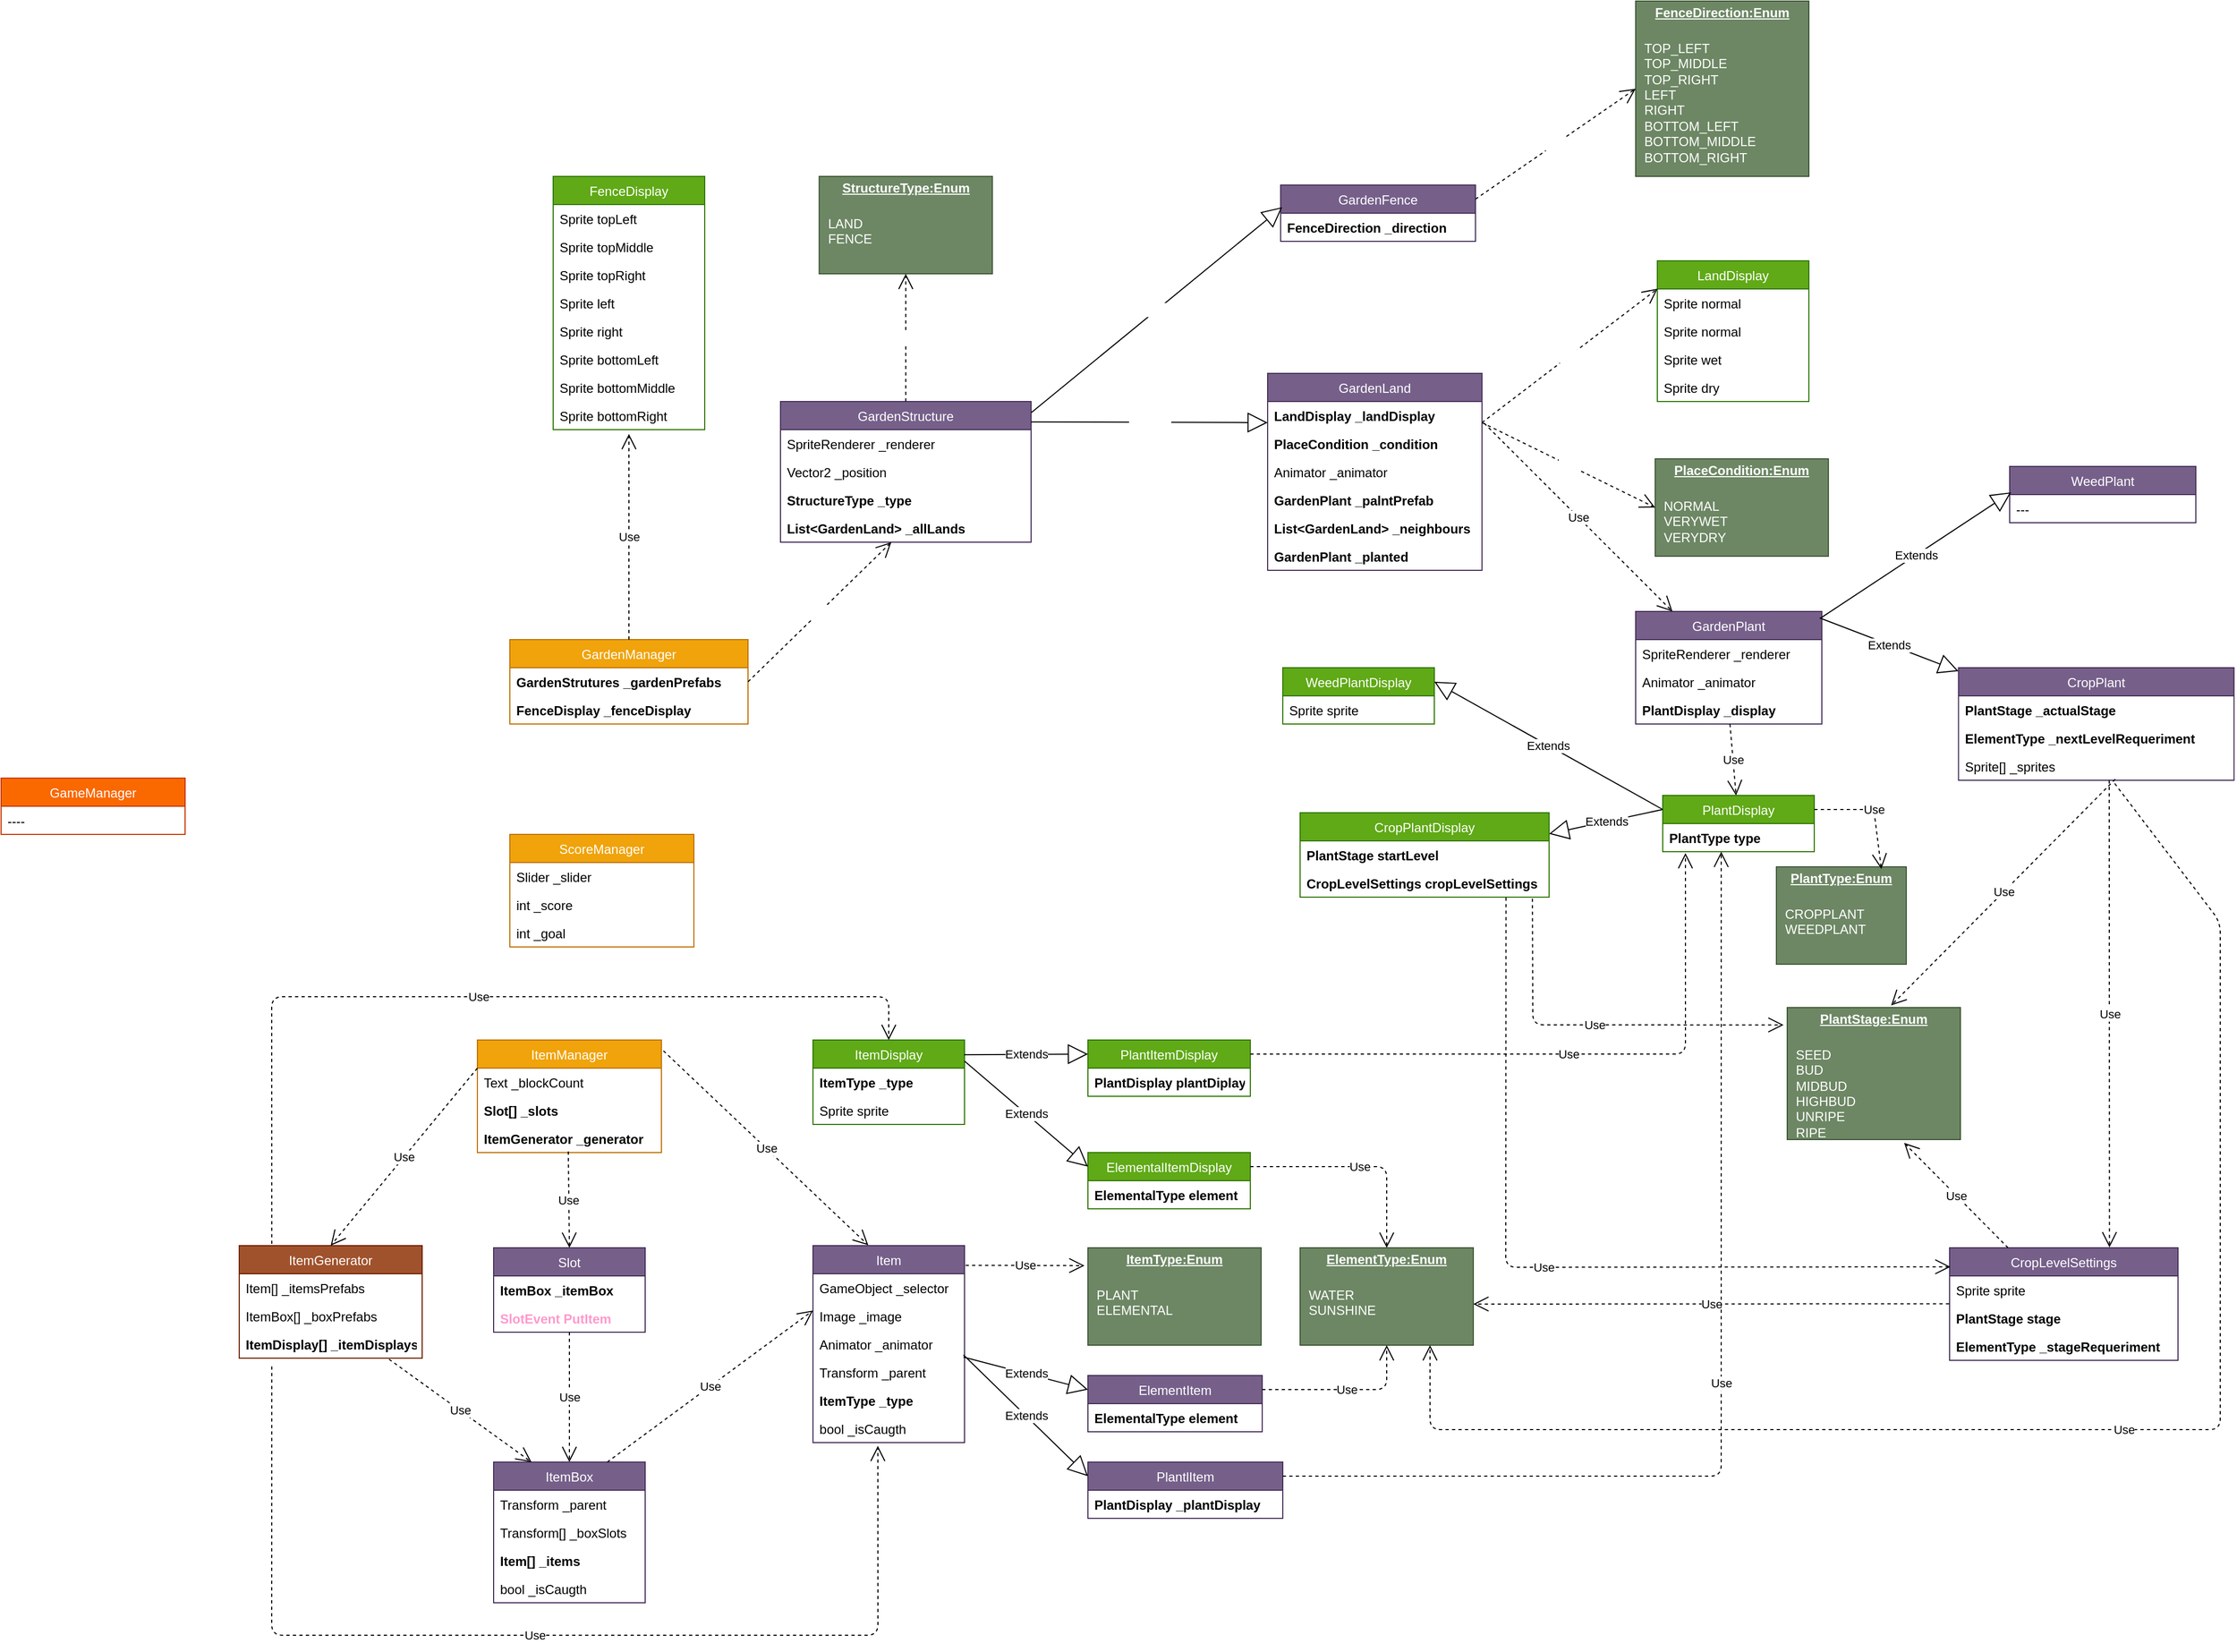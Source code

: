 <mxfile version="14.4.3" type="device"><diagram id="JKs-cWt71KPlQosyYSa3" name="Page-1"><mxGraphModel dx="1802" dy="993" grid="1" gridSize="10" guides="1" tooltips="1" connect="1" arrows="1" fold="1" page="0" pageScale="1" pageWidth="827" pageHeight="1169" background="none" math="0" shadow="0"><root><mxCell id="0"/><mxCell id="1" parent="0"/><mxCell id="4feFPT-ttPkIAxDR1bvt-1" value="ItemDisplay" style="swimlane;fontStyle=0;childLayout=stackLayout;horizontal=1;startSize=26;fillColor=#60a917;horizontalStack=0;resizeParent=1;resizeParentMax=0;resizeLast=0;collapsible=1;marginBottom=0;strokeColor=#2D7600;fontColor=#ffffff;" parent="1" vertex="1"><mxGeometry x="300.02" y="680" width="140" height="78" as="geometry"><mxRectangle x="90" y="50" width="100" height="26" as="alternateBounds"/></mxGeometry></mxCell><mxCell id="4feFPT-ttPkIAxDR1bvt-3" value="ItemType _type" style="text;strokeColor=none;fillColor=none;align=left;verticalAlign=top;spacingLeft=4;spacingRight=4;overflow=hidden;rotatable=0;points=[[0,0.5],[1,0.5]];portConstraint=eastwest;fontStyle=1" parent="4feFPT-ttPkIAxDR1bvt-1" vertex="1"><mxGeometry y="26" width="140" height="26" as="geometry"/></mxCell><mxCell id="4feFPT-ttPkIAxDR1bvt-2" value="Sprite sprite&#10;&#10;" style="text;strokeColor=none;fillColor=none;align=left;verticalAlign=top;spacingLeft=4;spacingRight=4;overflow=hidden;rotatable=0;points=[[0,0.5],[1,0.5]];portConstraint=eastwest;" parent="4feFPT-ttPkIAxDR1bvt-1" vertex="1"><mxGeometry y="52" width="140" height="26" as="geometry"/></mxCell><mxCell id="4feFPT-ttPkIAxDR1bvt-5" value="PlantItemDisplay" style="swimlane;fontStyle=0;childLayout=stackLayout;horizontal=1;startSize=26;fillColor=#60a917;horizontalStack=0;resizeParent=1;resizeParentMax=0;resizeLast=0;collapsible=1;marginBottom=0;strokeColor=#2D7600;fontColor=#ffffff;" parent="1" vertex="1"><mxGeometry x="554.02" y="680" width="150" height="52" as="geometry"/></mxCell><mxCell id="4feFPT-ttPkIAxDR1bvt-6" value="PlantDisplay plantDiplay" style="text;align=left;verticalAlign=top;spacingLeft=4;spacingRight=4;overflow=hidden;rotatable=0;points=[[0,0.5],[1,0.5]];portConstraint=eastwest;fontStyle=1" parent="4feFPT-ttPkIAxDR1bvt-5" vertex="1"><mxGeometry y="26" width="150" height="26" as="geometry"/></mxCell><mxCell id="4feFPT-ttPkIAxDR1bvt-13" value="Extends" style="endArrow=block;endSize=16;endFill=0;html=1;entryX=0;entryY=0.25;entryDx=0;entryDy=0;exitX=0.997;exitY=0.174;exitDx=0;exitDy=0;exitPerimeter=0;" parent="1" source="4feFPT-ttPkIAxDR1bvt-1" target="4feFPT-ttPkIAxDR1bvt-5" edge="1"><mxGeometry width="160" relative="1" as="geometry"><mxPoint x="480.02" y="790" as="sourcePoint"/><mxPoint x="640.02" y="790" as="targetPoint"/></mxGeometry></mxCell><mxCell id="4feFPT-ttPkIAxDR1bvt-14" value="PlantDisplay" style="swimlane;fontStyle=0;childLayout=stackLayout;horizontal=1;startSize=26;fillColor=#60a917;horizontalStack=0;resizeParent=1;resizeParentMax=0;resizeLast=0;collapsible=1;marginBottom=0;strokeColor=#2D7600;fontColor=#ffffff;" parent="1" vertex="1"><mxGeometry x="1084.99" y="454" width="140" height="52" as="geometry"/></mxCell><mxCell id="4feFPT-ttPkIAxDR1bvt-15" value="PlantType type" style="text;strokeColor=none;fillColor=none;align=left;verticalAlign=top;spacingLeft=4;spacingRight=4;overflow=hidden;rotatable=0;points=[[0,0.5],[1,0.5]];portConstraint=eastwest;fontStyle=1" parent="4feFPT-ttPkIAxDR1bvt-14" vertex="1"><mxGeometry y="26" width="140" height="26" as="geometry"/></mxCell><mxCell id="4feFPT-ttPkIAxDR1bvt-25" value="&lt;p style=&quot;margin: 0px ; margin-top: 4px ; text-align: center ; text-decoration: underline&quot;&gt;&lt;b&gt;PlantType:Enum&lt;/b&gt;&lt;/p&gt;&lt;p style=&quot;margin: 0px ; margin-top: 4px ; text-align: center ; text-decoration: underline&quot;&gt;&lt;b&gt;&lt;br&gt;&lt;/b&gt;&lt;/p&gt;&lt;p style=&quot;margin: 0px ; margin-left: 8px&quot;&gt;CROPPLANT&lt;/p&gt;&lt;p style=&quot;margin: 0px ; margin-left: 8px&quot;&gt;WEEDPLANT&lt;/p&gt;" style="verticalAlign=top;align=left;overflow=fill;fontSize=12;fontFamily=Helvetica;html=1;fillColor=#6d8764;strokeColor=#3A5431;fontColor=#ffffff;" parent="1" vertex="1"><mxGeometry x="1190" y="520" width="120" height="90" as="geometry"/></mxCell><mxCell id="4feFPT-ttPkIAxDR1bvt-26" value="&lt;p style=&quot;margin: 0px ; margin-top: 4px ; text-align: center ; text-decoration: underline&quot;&gt;&lt;b&gt;PlantStage:Enum&lt;/b&gt;&lt;/p&gt;&lt;p style=&quot;margin: 0px ; margin-top: 4px ; text-align: center ; text-decoration: underline&quot;&gt;&lt;b&gt;&lt;br&gt;&lt;/b&gt;&lt;/p&gt;&lt;p style=&quot;margin: 0px ; margin-left: 8px&quot;&gt;SEED&lt;/p&gt;&lt;p style=&quot;margin: 0px ; margin-left: 8px&quot;&gt;BUD&lt;br&gt;MIDBUD&lt;br&gt;HIGHBUD&lt;/p&gt;&lt;p style=&quot;margin: 0px ; margin-left: 8px&quot;&gt;UNRIPE&lt;br&gt;RIPE&lt;/p&gt;" style="verticalAlign=top;align=left;overflow=fill;fontSize=12;fontFamily=Helvetica;html=1;fillColor=#6d8764;strokeColor=#3A5431;fontColor=#ffffff;" parent="1" vertex="1"><mxGeometry x="1200" y="650" width="160" height="122" as="geometry"/></mxCell><mxCell id="4feFPT-ttPkIAxDR1bvt-29" value="ElementalItemDisplay" style="swimlane;fontStyle=0;childLayout=stackLayout;horizontal=1;startSize=26;fillColor=#60a917;horizontalStack=0;resizeParent=1;resizeParentMax=0;resizeLast=0;collapsible=1;marginBottom=0;strokeColor=#2D7600;fontColor=#ffffff;" parent="1" vertex="1"><mxGeometry x="554.02" y="784" width="150" height="52" as="geometry"/></mxCell><mxCell id="4feFPT-ttPkIAxDR1bvt-30" value="ElementalType element" style="text;align=left;verticalAlign=top;spacingLeft=4;spacingRight=4;overflow=hidden;rotatable=0;points=[[0,0.5],[1,0.5]];portConstraint=eastwest;fontStyle=1" parent="4feFPT-ttPkIAxDR1bvt-29" vertex="1"><mxGeometry y="26" width="150" height="26" as="geometry"/></mxCell><mxCell id="4feFPT-ttPkIAxDR1bvt-31" value="Extends" style="endArrow=block;endSize=16;endFill=0;html=1;entryX=0;entryY=0.25;entryDx=0;entryDy=0;exitX=1;exitY=0.25;exitDx=0;exitDy=0;" parent="1" source="4feFPT-ttPkIAxDR1bvt-1" target="4feFPT-ttPkIAxDR1bvt-29" edge="1"><mxGeometry width="160" relative="1" as="geometry"><mxPoint x="451.02" y="700" as="sourcePoint"/><mxPoint x="564.02" y="703" as="targetPoint"/></mxGeometry></mxCell><mxCell id="4feFPT-ttPkIAxDR1bvt-32" value="Item" style="swimlane;fontStyle=0;childLayout=stackLayout;horizontal=1;startSize=26;horizontalStack=0;resizeParent=1;resizeParentMax=0;resizeLast=0;collapsible=1;marginBottom=0;fontColor=#ffffff;fillColor=#76608a;strokeColor=#432D57;" parent="1" vertex="1"><mxGeometry x="300.02" y="870" width="140" height="182" as="geometry"><mxRectangle x="90" y="50" width="100" height="26" as="alternateBounds"/></mxGeometry></mxCell><mxCell id="4feFPT-ttPkIAxDR1bvt-33" value="GameObject _selector" style="text;strokeColor=none;fillColor=none;align=left;verticalAlign=top;spacingLeft=4;spacingRight=4;overflow=hidden;rotatable=0;points=[[0,0.5],[1,0.5]];portConstraint=eastwest;fontStyle=0" parent="4feFPT-ttPkIAxDR1bvt-32" vertex="1"><mxGeometry y="26" width="140" height="26" as="geometry"/></mxCell><mxCell id="4feFPT-ttPkIAxDR1bvt-34" value="Image _image" style="text;strokeColor=none;fillColor=none;align=left;verticalAlign=top;spacingLeft=4;spacingRight=4;overflow=hidden;rotatable=0;points=[[0,0.5],[1,0.5]];portConstraint=eastwest;" parent="4feFPT-ttPkIAxDR1bvt-32" vertex="1"><mxGeometry y="52" width="140" height="26" as="geometry"/></mxCell><mxCell id="KuRWuZGxSS6LCIniifeY-1" value="Animator _animator" style="text;strokeColor=none;fillColor=none;align=left;verticalAlign=top;spacingLeft=4;spacingRight=4;overflow=hidden;rotatable=0;points=[[0,0.5],[1,0.5]];portConstraint=eastwest;" parent="4feFPT-ttPkIAxDR1bvt-32" vertex="1"><mxGeometry y="78" width="140" height="26" as="geometry"/></mxCell><mxCell id="4feFPT-ttPkIAxDR1bvt-40" value="Transform _parent" style="text;strokeColor=none;fillColor=none;align=left;verticalAlign=top;spacingLeft=4;spacingRight=4;overflow=hidden;rotatable=0;points=[[0,0.5],[1,0.5]];portConstraint=eastwest;" parent="4feFPT-ttPkIAxDR1bvt-32" vertex="1"><mxGeometry y="104" width="140" height="26" as="geometry"/></mxCell><mxCell id="4feFPT-ttPkIAxDR1bvt-41" value="ItemType _type" style="text;strokeColor=none;fillColor=none;align=left;verticalAlign=top;spacingLeft=4;spacingRight=4;overflow=hidden;rotatable=0;points=[[0,0.5],[1,0.5]];portConstraint=eastwest;fontStyle=1" parent="4feFPT-ttPkIAxDR1bvt-32" vertex="1"><mxGeometry y="130" width="140" height="26" as="geometry"/></mxCell><mxCell id="4feFPT-ttPkIAxDR1bvt-42" value="bool _isCaugth" style="text;strokeColor=none;fillColor=none;align=left;verticalAlign=top;spacingLeft=4;spacingRight=4;overflow=hidden;rotatable=0;points=[[0,0.5],[1,0.5]];portConstraint=eastwest;" parent="4feFPT-ttPkIAxDR1bvt-32" vertex="1"><mxGeometry y="156" width="140" height="26" as="geometry"/></mxCell><mxCell id="4feFPT-ttPkIAxDR1bvt-45" value="&lt;p style=&quot;margin: 0px ; margin-top: 4px ; text-align: center ; text-decoration: underline&quot;&gt;&lt;b&gt;ItemType:Enum&lt;/b&gt;&lt;/p&gt;&lt;p style=&quot;margin: 0px ; margin-top: 4px ; text-align: center ; text-decoration: underline&quot;&gt;&lt;b&gt;&lt;br&gt;&lt;/b&gt;&lt;/p&gt;&lt;p style=&quot;margin: 0px ; margin-left: 8px&quot;&gt;PLANT&lt;br&gt;ELEMENTAL&lt;/p&gt;" style="verticalAlign=top;align=left;overflow=fill;fontSize=12;fontFamily=Helvetica;html=1;fillColor=#6d8764;strokeColor=#3A5431;fontColor=#ffffff;" parent="1" vertex="1"><mxGeometry x="554.02" y="872" width="160" height="90" as="geometry"/></mxCell><mxCell id="4feFPT-ttPkIAxDR1bvt-46" value="Use" style="endArrow=open;endSize=12;dashed=1;html=1;exitX=1.007;exitY=0.1;exitDx=0;exitDy=0;exitPerimeter=0;entryX=-0.02;entryY=0.183;entryDx=0;entryDy=0;entryPerimeter=0;" parent="1" source="4feFPT-ttPkIAxDR1bvt-32" target="4feFPT-ttPkIAxDR1bvt-45" edge="1"><mxGeometry width="160" relative="1" as="geometry"><mxPoint x="470.02" y="870" as="sourcePoint"/><mxPoint x="560.02" y="860" as="targetPoint"/></mxGeometry></mxCell><mxCell id="4feFPT-ttPkIAxDR1bvt-48" value="ItemManager" style="swimlane;fontStyle=0;childLayout=stackLayout;horizontal=1;startSize=26;fillColor=#f0a30a;horizontalStack=0;resizeParent=1;resizeParentMax=0;resizeLast=0;collapsible=1;marginBottom=0;strokeColor=#BD7000;fontColor=#ffffff;" parent="1" vertex="1"><mxGeometry x="-10" y="680" width="170" height="104" as="geometry"><mxRectangle x="90" y="50" width="100" height="26" as="alternateBounds"/></mxGeometry></mxCell><mxCell id="4feFPT-ttPkIAxDR1bvt-49" value="Text _blockCount" style="text;strokeColor=none;fillColor=none;align=left;verticalAlign=top;spacingLeft=4;spacingRight=4;overflow=hidden;rotatable=0;points=[[0,0.5],[1,0.5]];portConstraint=eastwest;fontStyle=0" parent="4feFPT-ttPkIAxDR1bvt-48" vertex="1"><mxGeometry y="26" width="170" height="26" as="geometry"/></mxCell><mxCell id="4feFPT-ttPkIAxDR1bvt-50" value="Slot[] _slots&#10;" style="text;strokeColor=none;fillColor=none;align=left;verticalAlign=top;spacingLeft=4;spacingRight=4;overflow=hidden;rotatable=0;points=[[0,0.5],[1,0.5]];portConstraint=eastwest;fontStyle=1" parent="4feFPT-ttPkIAxDR1bvt-48" vertex="1"><mxGeometry y="52" width="170" height="26" as="geometry"/></mxCell><mxCell id="4feFPT-ttPkIAxDR1bvt-51" value="ItemGenerator _generator&#10;" style="text;strokeColor=none;fillColor=none;align=left;verticalAlign=top;spacingLeft=4;spacingRight=4;overflow=hidden;rotatable=0;points=[[0,0.5],[1,0.5]];portConstraint=eastwest;fontStyle=1" parent="4feFPT-ttPkIAxDR1bvt-48" vertex="1"><mxGeometry y="78" width="170" height="26" as="geometry"/></mxCell><mxCell id="4feFPT-ttPkIAxDR1bvt-55" value="Slot" style="swimlane;fontStyle=0;childLayout=stackLayout;horizontal=1;startSize=26;fillColor=#76608a;horizontalStack=0;resizeParent=1;resizeParentMax=0;resizeLast=0;collapsible=1;marginBottom=0;strokeColor=#432D57;fontColor=#ffffff;" parent="1" vertex="1"><mxGeometry x="5.0" y="872" width="140" height="78" as="geometry"><mxRectangle x="90" y="50" width="100" height="26" as="alternateBounds"/></mxGeometry></mxCell><mxCell id="4feFPT-ttPkIAxDR1bvt-60" value="ItemBox _itemBox&#10;" style="text;strokeColor=none;fillColor=none;align=left;verticalAlign=top;spacingLeft=4;spacingRight=4;overflow=hidden;rotatable=0;points=[[0,0.5],[1,0.5]];portConstraint=eastwest;fontStyle=1" parent="4feFPT-ttPkIAxDR1bvt-55" vertex="1"><mxGeometry y="26" width="140" height="26" as="geometry"/></mxCell><mxCell id="G9xihk4zA4Yn1FtPLsg3-1" value="SlotEvent PutItem&#10;" style="text;strokeColor=none;fillColor=none;align=left;verticalAlign=top;spacingLeft=4;spacingRight=4;overflow=hidden;rotatable=0;points=[[0,0.5],[1,0.5]];portConstraint=eastwest;fontStyle=1;fontColor=#FF99CC;" parent="4feFPT-ttPkIAxDR1bvt-55" vertex="1"><mxGeometry y="52" width="140" height="26" as="geometry"/></mxCell><mxCell id="4feFPT-ttPkIAxDR1bvt-63" value="Use" style="endArrow=open;endSize=12;dashed=1;html=1;exitX=1.011;exitY=0.096;exitDx=0;exitDy=0;exitPerimeter=0;entryX=0.365;entryY=-0.002;entryDx=0;entryDy=0;entryPerimeter=0;" parent="1" source="4feFPT-ttPkIAxDR1bvt-48" target="4feFPT-ttPkIAxDR1bvt-32" edge="1"><mxGeometry width="160" relative="1" as="geometry"><mxPoint x="210.02" y="1081.73" as="sourcePoint"/><mxPoint x="325.84" y="1080" as="targetPoint"/></mxGeometry></mxCell><mxCell id="4feFPT-ttPkIAxDR1bvt-65" value="Use" style="endArrow=open;endSize=12;dashed=1;html=1;entryX=0.5;entryY=0;entryDx=0;entryDy=0;exitX=0.494;exitY=0.962;exitDx=0;exitDy=0;exitPerimeter=0;" parent="1" target="4feFPT-ttPkIAxDR1bvt-55" edge="1" source="4feFPT-ttPkIAxDR1bvt-51"><mxGeometry width="160" relative="1" as="geometry"><mxPoint x="75.0" y="813" as="sourcePoint"/><mxPoint x="264.02" y="869.464" as="targetPoint"/></mxGeometry></mxCell><mxCell id="4feFPT-ttPkIAxDR1bvt-66" value="Use" style="endArrow=open;endSize=12;dashed=1;html=1;entryX=0.5;entryY=0;entryDx=0;entryDy=0;exitX=0.5;exitY=1;exitDx=0;exitDy=0;exitPerimeter=0;" parent="1" source="G9xihk4zA4Yn1FtPLsg3-1" target="rXwPp_cQmLz2-8bbTJ_l-1" edge="1"><mxGeometry width="160" relative="1" as="geometry"><mxPoint x="144.98" y="951" as="sourcePoint"/><mxPoint x="85.0" y="910" as="targetPoint"/></mxGeometry></mxCell><mxCell id="4feFPT-ttPkIAxDR1bvt-67" value="&lt;p style=&quot;margin: 0px ; margin-top: 4px ; text-align: center ; text-decoration: underline&quot;&gt;&lt;b&gt;ElementType:Enum&lt;/b&gt;&lt;/p&gt;&lt;p style=&quot;margin: 0px ; margin-top: 4px ; text-align: center ; text-decoration: underline&quot;&gt;&lt;b&gt;&lt;br&gt;&lt;/b&gt;&lt;/p&gt;&lt;p style=&quot;margin: 0px ; margin-left: 8px&quot;&gt;WATER&lt;/p&gt;&lt;p style=&quot;margin: 0px ; margin-left: 8px&quot;&gt;SUNSHINE&lt;/p&gt;" style="verticalAlign=top;align=left;overflow=fill;fontSize=12;fontFamily=Helvetica;html=1;fillColor=#6d8764;strokeColor=#3A5431;fontColor=#ffffff;" parent="1" vertex="1"><mxGeometry x="750.02" y="872" width="160" height="90" as="geometry"/></mxCell><mxCell id="4feFPT-ttPkIAxDR1bvt-68" value="Use" style="endArrow=open;endSize=12;dashed=1;html=1;exitX=1;exitY=0.25;exitDx=0;exitDy=0;entryX=0.5;entryY=0;entryDx=0;entryDy=0;" parent="1" source="4feFPT-ttPkIAxDR1bvt-29" target="4feFPT-ttPkIAxDR1bvt-67" edge="1"><mxGeometry width="160" relative="1" as="geometry"><mxPoint x="730.02" y="880" as="sourcePoint"/><mxPoint x="834.84" y="948.27" as="targetPoint"/><Array as="points"><mxPoint x="830.02" y="797"/></Array></mxGeometry></mxCell><mxCell id="4feFPT-ttPkIAxDR1bvt-69" value="ElementItem" style="swimlane;fontStyle=0;childLayout=stackLayout;horizontal=1;startSize=26;fillColor=#76608a;horizontalStack=0;resizeParent=1;resizeParentMax=0;resizeLast=0;collapsible=1;marginBottom=0;strokeColor=#432D57;fontColor=#ffffff;" parent="1" vertex="1"><mxGeometry x="554.02" y="990" width="161" height="52" as="geometry"><mxRectangle x="90" y="50" width="100" height="26" as="alternateBounds"/></mxGeometry></mxCell><mxCell id="4feFPT-ttPkIAxDR1bvt-75" value="ElementalType element" style="text;strokeColor=none;fillColor=none;align=left;verticalAlign=top;spacingLeft=4;spacingRight=4;overflow=hidden;rotatable=0;points=[[0,0.5],[1,0.5]];portConstraint=eastwest;fontStyle=1" parent="4feFPT-ttPkIAxDR1bvt-69" vertex="1"><mxGeometry y="26" width="161" height="26" as="geometry"/></mxCell><mxCell id="4feFPT-ttPkIAxDR1bvt-76" value="PlantlItem" style="swimlane;fontStyle=0;childLayout=stackLayout;horizontal=1;startSize=26;fillColor=#76608a;horizontalStack=0;resizeParent=1;resizeParentMax=0;resizeLast=0;collapsible=1;marginBottom=0;strokeColor=#432D57;fontColor=#ffffff;" parent="1" vertex="1"><mxGeometry x="554.02" y="1070" width="180" height="52" as="geometry"><mxRectangle x="90" y="50" width="100" height="26" as="alternateBounds"/></mxGeometry></mxCell><mxCell id="4feFPT-ttPkIAxDR1bvt-77" value="PlantDisplay _plantDisplay" style="text;strokeColor=none;fillColor=none;align=left;verticalAlign=top;spacingLeft=4;spacingRight=4;overflow=hidden;rotatable=0;points=[[0,0.5],[1,0.5]];portConstraint=eastwest;fontStyle=1" parent="4feFPT-ttPkIAxDR1bvt-76" vertex="1"><mxGeometry y="26" width="180" height="26" as="geometry"/></mxCell><mxCell id="cBtSxGdfUPKgotZqRLFl-1" value="Extends" style="endArrow=block;endSize=16;endFill=0;html=1;entryX=0;entryY=0.25;entryDx=0;entryDy=0;exitX=0.993;exitY=0.962;exitDx=0;exitDy=0;exitPerimeter=0;" parent="1" source="KuRWuZGxSS6LCIniifeY-1" target="4feFPT-ttPkIAxDR1bvt-69" edge="1"><mxGeometry width="160" relative="1" as="geometry"><mxPoint x="450" y="920" as="sourcePoint"/><mxPoint x="550.02" y="1100" as="targetPoint"/></mxGeometry></mxCell><mxCell id="cBtSxGdfUPKgotZqRLFl-2" value="Extends" style="endArrow=block;endSize=16;endFill=0;html=1;exitX=0.993;exitY=-0.115;exitDx=0;exitDy=0;entryX=0;entryY=0.25;entryDx=0;entryDy=0;exitPerimeter=0;" parent="1" source="4feFPT-ttPkIAxDR1bvt-40" target="4feFPT-ttPkIAxDR1bvt-76" edge="1"><mxGeometry width="160" relative="1" as="geometry"><mxPoint x="440.02" y="941" as="sourcePoint"/><mxPoint x="564.02" y="1033" as="targetPoint"/></mxGeometry></mxCell><mxCell id="G9xihk4zA4Yn1FtPLsg3-3" value="GardenManager" style="swimlane;fontStyle=0;childLayout=stackLayout;horizontal=1;startSize=26;fillColor=#f0a30a;horizontalStack=0;resizeParent=1;resizeParentMax=0;resizeLast=0;collapsible=1;marginBottom=0;strokeColor=#BD7000;fontColor=#ffffff;" parent="1" vertex="1"><mxGeometry x="20" y="310" width="220" height="78" as="geometry"><mxRectangle x="90" y="50" width="100" height="26" as="alternateBounds"/></mxGeometry></mxCell><mxCell id="G9xihk4zA4Yn1FtPLsg3-7" value="GardenStrutures _gardenPrefabs" style="text;strokeColor=none;fillColor=none;align=left;verticalAlign=top;spacingLeft=4;spacingRight=4;overflow=hidden;rotatable=0;points=[[0,0.5],[1,0.5]];portConstraint=eastwest;fontStyle=1" parent="G9xihk4zA4Yn1FtPLsg3-3" vertex="1"><mxGeometry y="26" width="220" height="26" as="geometry"/></mxCell><mxCell id="G9xihk4zA4Yn1FtPLsg3-34" value="FenceDisplay _fenceDisplay" style="text;strokeColor=none;fillColor=none;align=left;verticalAlign=top;spacingLeft=4;spacingRight=4;overflow=hidden;rotatable=0;points=[[0,0.5],[1,0.5]];portConstraint=eastwest;fontStyle=1" parent="G9xihk4zA4Yn1FtPLsg3-3" vertex="1"><mxGeometry y="52" width="220" height="26" as="geometry"/></mxCell><mxCell id="G9xihk4zA4Yn1FtPLsg3-10" value="GardenFence" style="swimlane;fontStyle=0;childLayout=stackLayout;horizontal=1;startSize=26;fillColor=#76608a;horizontalStack=0;resizeParent=1;resizeParentMax=0;resizeLast=0;collapsible=1;marginBottom=0;strokeColor=#432D57;fontColor=#ffffff;" parent="1" vertex="1"><mxGeometry x="732.04" y="-110" width="180" height="52" as="geometry"><mxRectangle x="90" y="50" width="100" height="26" as="alternateBounds"/></mxGeometry></mxCell><mxCell id="G9xihk4zA4Yn1FtPLsg3-11" value="FenceDirection _direction" style="text;strokeColor=none;fillColor=none;align=left;verticalAlign=top;spacingLeft=4;spacingRight=4;overflow=hidden;rotatable=0;points=[[0,0.5],[1,0.5]];portConstraint=eastwest;fontStyle=1" parent="G9xihk4zA4Yn1FtPLsg3-10" vertex="1"><mxGeometry y="26" width="180" height="26" as="geometry"/></mxCell><mxCell id="G9xihk4zA4Yn1FtPLsg3-12" value="GardenLand" style="swimlane;fontStyle=0;childLayout=stackLayout;horizontal=1;startSize=26;fillColor=#76608a;horizontalStack=0;resizeParent=1;resizeParentMax=0;resizeLast=0;collapsible=1;marginBottom=0;strokeColor=#432D57;fontColor=#ffffff;" parent="1" vertex="1"><mxGeometry x="720.02" y="64" width="198.02" height="182" as="geometry"><mxRectangle x="90" y="50" width="100" height="26" as="alternateBounds"/></mxGeometry></mxCell><mxCell id="G9xihk4zA4Yn1FtPLsg3-13" value="LandDisplay _landDisplay" style="text;strokeColor=none;fillColor=none;align=left;verticalAlign=top;spacingLeft=4;spacingRight=4;overflow=hidden;rotatable=0;points=[[0,0.5],[1,0.5]];portConstraint=eastwest;fontStyle=1" parent="G9xihk4zA4Yn1FtPLsg3-12" vertex="1"><mxGeometry y="26" width="198.02" height="26" as="geometry"/></mxCell><mxCell id="D1Jz-urCtCrcLtJKj_bQ-29" value="PlaceCondition _condition" style="text;strokeColor=none;fillColor=none;align=left;verticalAlign=top;spacingLeft=4;spacingRight=4;overflow=hidden;rotatable=0;points=[[0,0.5],[1,0.5]];portConstraint=eastwest;fontStyle=1" parent="G9xihk4zA4Yn1FtPLsg3-12" vertex="1"><mxGeometry y="52" width="198.02" height="26" as="geometry"/></mxCell><mxCell id="zNKxOTn1XklQ1pSG0eUW-1" value="Animator _animator" style="text;strokeColor=none;fillColor=none;align=left;verticalAlign=top;spacingLeft=4;spacingRight=4;overflow=hidden;rotatable=0;points=[[0,0.5],[1,0.5]];portConstraint=eastwest;fontStyle=0" parent="G9xihk4zA4Yn1FtPLsg3-12" vertex="1"><mxGeometry y="78" width="198.02" height="26" as="geometry"/></mxCell><mxCell id="zNKxOTn1XklQ1pSG0eUW-4" value="GardenPlant _palntPrefab" style="text;strokeColor=none;fillColor=none;align=left;verticalAlign=top;spacingLeft=4;spacingRight=4;overflow=hidden;rotatable=0;points=[[0,0.5],[1,0.5]];portConstraint=eastwest;fontStyle=1" parent="G9xihk4zA4Yn1FtPLsg3-12" vertex="1"><mxGeometry y="104" width="198.02" height="26" as="geometry"/></mxCell><mxCell id="zNKxOTn1XklQ1pSG0eUW-3" value="List&lt;GardenLand&gt; _neighbours" style="text;strokeColor=none;fillColor=none;align=left;verticalAlign=top;spacingLeft=4;spacingRight=4;overflow=hidden;rotatable=0;points=[[0,0.5],[1,0.5]];portConstraint=eastwest;fontStyle=1" parent="G9xihk4zA4Yn1FtPLsg3-12" vertex="1"><mxGeometry y="130" width="198.02" height="26" as="geometry"/></mxCell><mxCell id="zNKxOTn1XklQ1pSG0eUW-2" value="GardenPlant _planted" style="text;strokeColor=none;fillColor=none;align=left;verticalAlign=top;spacingLeft=4;spacingRight=4;overflow=hidden;rotatable=0;points=[[0,0.5],[1,0.5]];portConstraint=eastwest;fontStyle=1" parent="G9xihk4zA4Yn1FtPLsg3-12" vertex="1"><mxGeometry y="156" width="198.02" height="26" as="geometry"/></mxCell><mxCell id="G9xihk4zA4Yn1FtPLsg3-14" value="GardenPlant" style="swimlane;fontStyle=0;childLayout=stackLayout;horizontal=1;startSize=26;fillColor=#76608a;horizontalStack=0;resizeParent=1;resizeParentMax=0;resizeLast=0;collapsible=1;marginBottom=0;strokeColor=#432D57;fontColor=#ffffff;" parent="1" vertex="1"><mxGeometry x="1060" y="284" width="171.98" height="104" as="geometry"><mxRectangle x="90" y="50" width="100" height="26" as="alternateBounds"/></mxGeometry></mxCell><mxCell id="G9xihk4zA4Yn1FtPLsg3-15" value="SpriteRenderer _renderer" style="text;strokeColor=none;fillColor=none;align=left;verticalAlign=top;spacingLeft=4;spacingRight=4;overflow=hidden;rotatable=0;points=[[0,0.5],[1,0.5]];portConstraint=eastwest;fontStyle=0" parent="G9xihk4zA4Yn1FtPLsg3-14" vertex="1"><mxGeometry y="26" width="171.98" height="26" as="geometry"/></mxCell><mxCell id="zNKxOTn1XklQ1pSG0eUW-10" value="Animator _animator&#10;" style="text;strokeColor=none;fillColor=none;align=left;verticalAlign=top;spacingLeft=4;spacingRight=4;overflow=hidden;rotatable=0;points=[[0,0.5],[1,0.5]];portConstraint=eastwest;fontStyle=0" parent="G9xihk4zA4Yn1FtPLsg3-14" vertex="1"><mxGeometry y="52" width="171.98" height="26" as="geometry"/></mxCell><mxCell id="zNKxOTn1XklQ1pSG0eUW-11" value="PlantDisplay _display&#10;" style="text;strokeColor=none;fillColor=none;align=left;verticalAlign=top;spacingLeft=4;spacingRight=4;overflow=hidden;rotatable=0;points=[[0,0.5],[1,0.5]];portConstraint=eastwest;fontStyle=1" parent="G9xihk4zA4Yn1FtPLsg3-14" vertex="1"><mxGeometry y="78" width="171.98" height="26" as="geometry"/></mxCell><mxCell id="G9xihk4zA4Yn1FtPLsg3-16" value="&lt;p style=&quot;margin: 0px ; margin-top: 4px ; text-align: center ; text-decoration: underline&quot;&gt;&lt;b&gt;PlaceCondition:Enum&lt;/b&gt;&lt;/p&gt;&lt;p style=&quot;margin: 0px ; margin-top: 4px ; text-align: center ; text-decoration: underline&quot;&gt;&lt;b&gt;&lt;br&gt;&lt;/b&gt;&lt;/p&gt;&lt;p style=&quot;margin: 0px ; margin-left: 8px&quot;&gt;NORMAL&lt;/p&gt;&lt;p style=&quot;margin: 0px ; margin-left: 8px&quot;&gt;VERYWET&lt;br&gt;VERYDRY&lt;/p&gt;" style="verticalAlign=top;align=left;overflow=fill;fontSize=12;fontFamily=Helvetica;html=1;fillColor=#6d8764;strokeColor=#3A5431;fontColor=#ffffff;" parent="1" vertex="1"><mxGeometry x="1078.04" y="143" width="160" height="90" as="geometry"/></mxCell><mxCell id="G9xihk4zA4Yn1FtPLsg3-17" value="&lt;p style=&quot;margin: 0px ; margin-top: 4px ; text-align: center ; text-decoration: underline&quot;&gt;&lt;b&gt;FenceDirection:Enum&lt;/b&gt;&lt;/p&gt;&lt;p style=&quot;margin: 0px ; margin-top: 4px ; text-align: center ; text-decoration: underline&quot;&gt;&lt;b&gt;&lt;br&gt;&lt;/b&gt;&lt;/p&gt;&lt;p style=&quot;margin: 0px ; margin-left: 8px&quot;&gt;TOP_LEFT&lt;/p&gt;&lt;p style=&quot;margin: 0px ; margin-left: 8px&quot;&gt;TOP_MIDDLE&lt;/p&gt;&lt;p style=&quot;margin: 0px ; margin-left: 8px&quot;&gt;TOP_RIGHT&lt;/p&gt;&lt;p style=&quot;margin: 0px ; margin-left: 8px&quot;&gt;LEFT&lt;/p&gt;&lt;p style=&quot;margin: 0px ; margin-left: 8px&quot;&gt;RIGHT&lt;/p&gt;&lt;p style=&quot;margin: 0px ; margin-left: 8px&quot;&gt;BOTTOM_LEFT&lt;/p&gt;&lt;p style=&quot;margin: 0px ; margin-left: 8px&quot;&gt;BOTTOM_MIDDLE&lt;/p&gt;&lt;p style=&quot;margin: 0px ; margin-left: 8px&quot;&gt;BOTTOM_RIGHT&lt;/p&gt;&lt;p style=&quot;margin: 0px ; margin-left: 8px&quot;&gt;&lt;br&gt;&lt;/p&gt;" style="verticalAlign=top;align=left;overflow=fill;fontSize=12;fontFamily=Helvetica;html=1;fillColor=#6d8764;strokeColor=#3A5431;fontColor=#ffffff;" parent="1" vertex="1"><mxGeometry x="1060" y="-280" width="160" height="162" as="geometry"/></mxCell><mxCell id="G9xihk4zA4Yn1FtPLsg3-18" value="GardenStructure" style="swimlane;fontStyle=0;childLayout=stackLayout;horizontal=1;startSize=26;fillColor=#76608a;horizontalStack=0;resizeParent=1;resizeParentMax=0;resizeLast=0;collapsible=1;marginBottom=0;strokeColor=#432D57;fontColor=#ffffff;" parent="1" vertex="1"><mxGeometry x="270" y="90" width="231.5" height="130" as="geometry"><mxRectangle x="90" y="50" width="100" height="26" as="alternateBounds"/></mxGeometry></mxCell><mxCell id="G9xihk4zA4Yn1FtPLsg3-19" value="SpriteRenderer _renderer" style="text;strokeColor=none;fillColor=none;align=left;verticalAlign=top;spacingLeft=4;spacingRight=4;overflow=hidden;rotatable=0;points=[[0,0.5],[1,0.5]];portConstraint=eastwest;fontStyle=0" parent="G9xihk4zA4Yn1FtPLsg3-18" vertex="1"><mxGeometry y="26" width="231.5" height="26" as="geometry"/></mxCell><mxCell id="G9xihk4zA4Yn1FtPLsg3-20" value="Vector2 _position" style="text;strokeColor=none;fillColor=none;align=left;verticalAlign=top;spacingLeft=4;spacingRight=4;overflow=hidden;rotatable=0;points=[[0,0.5],[1,0.5]];portConstraint=eastwest;fontStyle=0" parent="G9xihk4zA4Yn1FtPLsg3-18" vertex="1"><mxGeometry y="52" width="231.5" height="26" as="geometry"/></mxCell><mxCell id="G9xihk4zA4Yn1FtPLsg3-21" value="StructureType _type" style="text;strokeColor=none;fillColor=none;align=left;verticalAlign=top;spacingLeft=4;spacingRight=4;overflow=hidden;rotatable=0;points=[[0,0.5],[1,0.5]];portConstraint=eastwest;fontStyle=1" parent="G9xihk4zA4Yn1FtPLsg3-18" vertex="1"><mxGeometry y="78" width="231.5" height="26" as="geometry"/></mxCell><mxCell id="G9xihk4zA4Yn1FtPLsg3-28" value="List&lt;GardenLand&gt; _allLands" style="text;strokeColor=none;fillColor=none;align=left;verticalAlign=top;spacingLeft=4;spacingRight=4;overflow=hidden;rotatable=0;points=[[0,0.5],[1,0.5]];portConstraint=eastwest;fontStyle=1" parent="G9xihk4zA4Yn1FtPLsg3-18" vertex="1"><mxGeometry y="104" width="231.5" height="26" as="geometry"/></mxCell><mxCell id="G9xihk4zA4Yn1FtPLsg3-23" value="&lt;p style=&quot;margin: 0px ; margin-top: 4px ; text-align: center ; text-decoration: underline&quot;&gt;&lt;b&gt;StructureType:Enum&lt;/b&gt;&lt;/p&gt;&lt;p style=&quot;margin: 0px ; margin-top: 4px ; text-align: center ; text-decoration: underline&quot;&gt;&lt;b&gt;&lt;br&gt;&lt;/b&gt;&lt;/p&gt;&lt;p style=&quot;margin: 0px ; margin-left: 8px&quot;&gt;LAND&lt;/p&gt;&lt;p style=&quot;margin: 0px ; margin-left: 8px&quot;&gt;FENCE&lt;/p&gt;" style="verticalAlign=top;align=left;overflow=fill;fontSize=12;fontFamily=Helvetica;html=1;fillColor=#6d8764;strokeColor=#3A5431;fontColor=#ffffff;" parent="1" vertex="1"><mxGeometry x="305.75" y="-118" width="160" height="90" as="geometry"/></mxCell><mxCell id="G9xihk4zA4Yn1FtPLsg3-24" value="Use" style="endArrow=open;endSize=12;dashed=1;html=1;fontColor=#FFFFFF;entryX=0.5;entryY=1;entryDx=0;entryDy=0;exitX=0.5;exitY=0;exitDx=0;exitDy=0;" parent="1" source="G9xihk4zA4Yn1FtPLsg3-18" target="G9xihk4zA4Yn1FtPLsg3-23" edge="1"><mxGeometry width="160" relative="1" as="geometry"><mxPoint x="480" y="102" as="sourcePoint"/><mxPoint x="640" y="102" as="targetPoint"/></mxGeometry></mxCell><mxCell id="G9xihk4zA4Yn1FtPLsg3-25" value="Extends" style="endArrow=block;endSize=16;endFill=0;html=1;fontColor=#FFFFFF;entryX=0.008;entryY=0.394;entryDx=0;entryDy=0;entryPerimeter=0;exitX=1.001;exitY=0.079;exitDx=0;exitDy=0;exitPerimeter=0;" parent="1" source="G9xihk4zA4Yn1FtPLsg3-18" target="G9xihk4zA4Yn1FtPLsg3-10" edge="1"><mxGeometry width="160" relative="1" as="geometry"><mxPoint x="501.496" y="409.7" as="sourcePoint"/><mxPoint x="827.45" y="430" as="targetPoint"/></mxGeometry></mxCell><mxCell id="G9xihk4zA4Yn1FtPLsg3-26" value="Extends" style="endArrow=block;endSize=16;endFill=0;html=1;fontColor=#FFFFFF;exitX=1;exitY=0.145;exitDx=0;exitDy=0;entryX=0;entryY=0.25;entryDx=0;entryDy=0;exitPerimeter=0;" parent="1" source="G9xihk4zA4Yn1FtPLsg3-18" target="G9xihk4zA4Yn1FtPLsg3-12" edge="1"><mxGeometry width="160" relative="1" as="geometry"><mxPoint x="520.003" y="-24.61" as="sourcePoint"/><mxPoint x="978.04" y="-16" as="targetPoint"/></mxGeometry></mxCell><mxCell id="G9xihk4zA4Yn1FtPLsg3-27" value="Use" style="endArrow=open;endSize=12;dashed=1;html=1;fontColor=#FFFFFF;exitX=1;exitY=0.5;exitDx=0;exitDy=0;" parent="1" source="G9xihk4zA4Yn1FtPLsg3-7" target="G9xihk4zA4Yn1FtPLsg3-28" edge="1"><mxGeometry width="160" relative="1" as="geometry"><mxPoint x="540" y="342" as="sourcePoint"/><mxPoint x="570" y="302" as="targetPoint"/></mxGeometry></mxCell><mxCell id="G9xihk4zA4Yn1FtPLsg3-30" value="Use" style="endArrow=open;endSize=12;dashed=1;html=1;fontColor=#FFFFFF;entryX=0;entryY=0.5;entryDx=0;entryDy=0;exitX=1;exitY=0.25;exitDx=0;exitDy=0;" parent="1" source="G9xihk4zA4Yn1FtPLsg3-10" target="G9xihk4zA4Yn1FtPLsg3-17" edge="1"><mxGeometry width="160" relative="1" as="geometry"><mxPoint x="957.45" y="440" as="sourcePoint"/><mxPoint x="1117.45" y="440" as="targetPoint"/></mxGeometry></mxCell><mxCell id="G9xihk4zA4Yn1FtPLsg3-31" value="FenceDisplay" style="swimlane;fontStyle=0;childLayout=stackLayout;horizontal=1;startSize=26;fillColor=#60a917;horizontalStack=0;resizeParent=1;resizeParentMax=0;resizeLast=0;collapsible=1;marginBottom=0;strokeColor=#2D7600;fontColor=#ffffff;" parent="1" vertex="1"><mxGeometry x="60" y="-118" width="140" height="234" as="geometry"><mxRectangle x="90" y="50" width="100" height="26" as="alternateBounds"/></mxGeometry></mxCell><mxCell id="G9xihk4zA4Yn1FtPLsg3-33" value="Sprite topLeft&#10;" style="text;strokeColor=none;fillColor=none;align=left;verticalAlign=top;spacingLeft=4;spacingRight=4;overflow=hidden;rotatable=0;points=[[0,0.5],[1,0.5]];portConstraint=eastwest;" parent="G9xihk4zA4Yn1FtPLsg3-31" vertex="1"><mxGeometry y="26" width="140" height="26" as="geometry"/></mxCell><mxCell id="D1Jz-urCtCrcLtJKj_bQ-11" value="Sprite topMiddle" style="text;strokeColor=none;fillColor=none;align=left;verticalAlign=top;spacingLeft=4;spacingRight=4;overflow=hidden;rotatable=0;points=[[0,0.5],[1,0.5]];portConstraint=eastwest;" parent="G9xihk4zA4Yn1FtPLsg3-31" vertex="1"><mxGeometry y="52" width="140" height="26" as="geometry"/></mxCell><mxCell id="D1Jz-urCtCrcLtJKj_bQ-12" value="Sprite topRight" style="text;strokeColor=none;fillColor=none;align=left;verticalAlign=top;spacingLeft=4;spacingRight=4;overflow=hidden;rotatable=0;points=[[0,0.5],[1,0.5]];portConstraint=eastwest;" parent="G9xihk4zA4Yn1FtPLsg3-31" vertex="1"><mxGeometry y="78" width="140" height="26" as="geometry"/></mxCell><mxCell id="D1Jz-urCtCrcLtJKj_bQ-13" value="Sprite left" style="text;strokeColor=none;fillColor=none;align=left;verticalAlign=top;spacingLeft=4;spacingRight=4;overflow=hidden;rotatable=0;points=[[0,0.5],[1,0.5]];portConstraint=eastwest;" parent="G9xihk4zA4Yn1FtPLsg3-31" vertex="1"><mxGeometry y="104" width="140" height="26" as="geometry"/></mxCell><mxCell id="D1Jz-urCtCrcLtJKj_bQ-14" value="Sprite right" style="text;strokeColor=none;fillColor=none;align=left;verticalAlign=top;spacingLeft=4;spacingRight=4;overflow=hidden;rotatable=0;points=[[0,0.5],[1,0.5]];portConstraint=eastwest;" parent="G9xihk4zA4Yn1FtPLsg3-31" vertex="1"><mxGeometry y="130" width="140" height="26" as="geometry"/></mxCell><mxCell id="D1Jz-urCtCrcLtJKj_bQ-15" value="Sprite bottomLeft" style="text;strokeColor=none;fillColor=none;align=left;verticalAlign=top;spacingLeft=4;spacingRight=4;overflow=hidden;rotatable=0;points=[[0,0.5],[1,0.5]];portConstraint=eastwest;" parent="G9xihk4zA4Yn1FtPLsg3-31" vertex="1"><mxGeometry y="156" width="140" height="26" as="geometry"/></mxCell><mxCell id="D1Jz-urCtCrcLtJKj_bQ-16" value="Sprite bottomMiddle" style="text;strokeColor=none;fillColor=none;align=left;verticalAlign=top;spacingLeft=4;spacingRight=4;overflow=hidden;rotatable=0;points=[[0,0.5],[1,0.5]];portConstraint=eastwest;" parent="G9xihk4zA4Yn1FtPLsg3-31" vertex="1"><mxGeometry y="182" width="140" height="26" as="geometry"/></mxCell><mxCell id="D1Jz-urCtCrcLtJKj_bQ-17" value="Sprite bottomRight" style="text;strokeColor=none;fillColor=none;align=left;verticalAlign=top;spacingLeft=4;spacingRight=4;overflow=hidden;rotatable=0;points=[[0,0.5],[1,0.5]];portConstraint=eastwest;" parent="G9xihk4zA4Yn1FtPLsg3-31" vertex="1"><mxGeometry y="208" width="140" height="26" as="geometry"/></mxCell><mxCell id="D1Jz-urCtCrcLtJKj_bQ-3" value="Use" style="endArrow=open;endSize=12;dashed=1;html=1;exitX=0.5;exitY=0;exitDx=0;exitDy=0;entryX=0.5;entryY=1.154;entryDx=0;entryDy=0;entryPerimeter=0;" parent="1" source="G9xihk4zA4Yn1FtPLsg3-3" target="D1Jz-urCtCrcLtJKj_bQ-17" edge="1"><mxGeometry width="160" relative="1" as="geometry"><mxPoint x="90" y="60" as="sourcePoint"/><mxPoint x="130" y="190" as="targetPoint"/></mxGeometry></mxCell><mxCell id="D1Jz-urCtCrcLtJKj_bQ-19" value="LandDisplay" style="swimlane;fontStyle=0;childLayout=stackLayout;horizontal=1;startSize=26;fillColor=#60a917;horizontalStack=0;resizeParent=1;resizeParentMax=0;resizeLast=0;collapsible=1;marginBottom=0;strokeColor=#2D7600;fontColor=#ffffff;" parent="1" vertex="1"><mxGeometry x="1080" y="-40" width="140" height="130" as="geometry"><mxRectangle x="90" y="50" width="100" height="26" as="alternateBounds"/></mxGeometry></mxCell><mxCell id="zNKxOTn1XklQ1pSG0eUW-6" value="Sprite normal" style="text;strokeColor=none;fillColor=none;align=left;verticalAlign=top;spacingLeft=4;spacingRight=4;overflow=hidden;rotatable=0;points=[[0,0.5],[1,0.5]];portConstraint=eastwest;" parent="D1Jz-urCtCrcLtJKj_bQ-19" vertex="1"><mxGeometry y="26" width="140" height="26" as="geometry"/></mxCell><mxCell id="D1Jz-urCtCrcLtJKj_bQ-20" value="Sprite normal" style="text;strokeColor=none;fillColor=none;align=left;verticalAlign=top;spacingLeft=4;spacingRight=4;overflow=hidden;rotatable=0;points=[[0,0.5],[1,0.5]];portConstraint=eastwest;" parent="D1Jz-urCtCrcLtJKj_bQ-19" vertex="1"><mxGeometry y="52" width="140" height="26" as="geometry"/></mxCell><mxCell id="D1Jz-urCtCrcLtJKj_bQ-26" value="Sprite wet" style="text;strokeColor=none;fillColor=none;align=left;verticalAlign=top;spacingLeft=4;spacingRight=4;overflow=hidden;rotatable=0;points=[[0,0.5],[1,0.5]];portConstraint=eastwest;" parent="D1Jz-urCtCrcLtJKj_bQ-19" vertex="1"><mxGeometry y="78" width="140" height="26" as="geometry"/></mxCell><mxCell id="D1Jz-urCtCrcLtJKj_bQ-27" value="Sprite dry" style="text;strokeColor=none;fillColor=none;align=left;verticalAlign=top;spacingLeft=4;spacingRight=4;overflow=hidden;rotatable=0;points=[[0,0.5],[1,0.5]];portConstraint=eastwest;" parent="D1Jz-urCtCrcLtJKj_bQ-19" vertex="1"><mxGeometry y="104" width="140" height="26" as="geometry"/></mxCell><mxCell id="D1Jz-urCtCrcLtJKj_bQ-28" value="Use" style="endArrow=open;endSize=12;dashed=1;html=1;fontColor=#FFFFFF;entryX=0.002;entryY=0.198;entryDx=0;entryDy=0;exitX=1;exitY=0.25;exitDx=0;exitDy=0;entryPerimeter=0;" parent="1" source="G9xihk4zA4Yn1FtPLsg3-12" target="D1Jz-urCtCrcLtJKj_bQ-19" edge="1"><mxGeometry width="160" relative="1" as="geometry"><mxPoint x="918.04" y="51.0" as="sourcePoint"/><mxPoint x="1058.04" y="1.0" as="targetPoint"/></mxGeometry></mxCell><mxCell id="D1Jz-urCtCrcLtJKj_bQ-30" value="Use" style="endArrow=open;endSize=12;dashed=1;html=1;fontColor=#FFFFFF;entryX=0;entryY=0.5;entryDx=0;entryDy=0;exitX=1;exitY=0.25;exitDx=0;exitDy=0;" parent="1" source="G9xihk4zA4Yn1FtPLsg3-12" target="G9xihk4zA4Yn1FtPLsg3-16" edge="1"><mxGeometry width="160" relative="1" as="geometry"><mxPoint x="908.04" y="80.5" as="sourcePoint"/><mxPoint x="1088.32" y="-9.408" as="targetPoint"/></mxGeometry></mxCell><mxCell id="zNKxOTn1XklQ1pSG0eUW-15" value="Use" style="endArrow=open;endSize=12;dashed=1;html=1;" parent="1" source="zNKxOTn1XklQ1pSG0eUW-11" target="4feFPT-ttPkIAxDR1bvt-14" edge="1"><mxGeometry width="160" relative="1" as="geometry"><mxPoint x="829.986" y="510.572" as="sourcePoint"/><mxPoint x="1100" y="830" as="targetPoint"/></mxGeometry></mxCell><mxCell id="zNKxOTn1XklQ1pSG0eUW-18" value="CropPlant" style="swimlane;fontStyle=0;childLayout=stackLayout;horizontal=1;startSize=26;fillColor=#76608a;horizontalStack=0;resizeParent=1;resizeParentMax=0;resizeLast=0;collapsible=1;marginBottom=0;strokeColor=#432D57;fontColor=#ffffff;" parent="1" vertex="1"><mxGeometry x="1358.23" y="336" width="254.51" height="104" as="geometry"><mxRectangle x="90" y="50" width="100" height="26" as="alternateBounds"/></mxGeometry></mxCell><mxCell id="zNKxOTn1XklQ1pSG0eUW-23" value="PlantStage _actualStage" style="text;strokeColor=none;fillColor=none;align=left;verticalAlign=top;spacingLeft=4;spacingRight=4;overflow=hidden;rotatable=0;points=[[0,0.5],[1,0.5]];portConstraint=eastwest;fontStyle=1" parent="zNKxOTn1XklQ1pSG0eUW-18" vertex="1"><mxGeometry y="26" width="254.51" height="26" as="geometry"/></mxCell><mxCell id="zNKxOTn1XklQ1pSG0eUW-22" value="ElementType _nextLevelRequeriment" style="text;strokeColor=none;fillColor=none;align=left;verticalAlign=top;spacingLeft=4;spacingRight=4;overflow=hidden;rotatable=0;points=[[0,0.5],[1,0.5]];portConstraint=eastwest;fontStyle=1" parent="zNKxOTn1XklQ1pSG0eUW-18" vertex="1"><mxGeometry y="52" width="254.51" height="26" as="geometry"/></mxCell><mxCell id="zNKxOTn1XklQ1pSG0eUW-24" value="Sprite[] _sprites" style="text;strokeColor=none;fillColor=none;align=left;verticalAlign=top;spacingLeft=4;spacingRight=4;overflow=hidden;rotatable=0;points=[[0,0.5],[1,0.5]];portConstraint=eastwest;fontStyle=0" parent="zNKxOTn1XklQ1pSG0eUW-18" vertex="1"><mxGeometry y="78" width="254.51" height="26" as="geometry"/></mxCell><mxCell id="zNKxOTn1XklQ1pSG0eUW-25" value="Extends" style="endArrow=block;endSize=16;endFill=0;html=1;" parent="1" target="zNKxOTn1XklQ1pSG0eUW-18" edge="1"><mxGeometry width="160" relative="1" as="geometry"><mxPoint x="1230" y="290" as="sourcePoint"/><mxPoint x="1059.02" y="370" as="targetPoint"/></mxGeometry></mxCell><mxCell id="zNKxOTn1XklQ1pSG0eUW-26" value="Use" style="endArrow=open;endSize=12;dashed=1;html=1;entryX=0.7;entryY=-0.004;entryDx=0;entryDy=0;exitX=0.547;exitY=1;exitDx=0;exitDy=0;exitPerimeter=0;entryPerimeter=0;" parent="1" source="zNKxOTn1XklQ1pSG0eUW-24" target="Rl_4HxbB2SeaEjoi1fgb-9" edge="1"><mxGeometry width="160" relative="1" as="geometry"><mxPoint x="1060.0" y="519.998" as="sourcePoint"/><mxPoint x="1179.7" y="532.41" as="targetPoint"/></mxGeometry></mxCell><mxCell id="zNKxOTn1XklQ1pSG0eUW-28" value="WeedPlant" style="swimlane;fontStyle=0;childLayout=stackLayout;horizontal=1;startSize=26;fillColor=#76608a;horizontalStack=0;resizeParent=1;resizeParentMax=0;resizeLast=0;collapsible=1;marginBottom=0;strokeColor=#432D57;fontColor=#ffffff;" parent="1" vertex="1"><mxGeometry x="1405.49" y="150" width="171.98" height="52" as="geometry"><mxRectangle x="90" y="50" width="100" height="26" as="alternateBounds"/></mxGeometry></mxCell><mxCell id="zNKxOTn1XklQ1pSG0eUW-31" value="---" style="text;strokeColor=none;fillColor=none;align=left;verticalAlign=top;spacingLeft=4;spacingRight=4;overflow=hidden;rotatable=0;points=[[0,0.5],[1,0.5]];portConstraint=eastwest;fontStyle=0" parent="zNKxOTn1XklQ1pSG0eUW-28" vertex="1"><mxGeometry y="26" width="171.98" height="26" as="geometry"/></mxCell><mxCell id="zNKxOTn1XklQ1pSG0eUW-32" value="Extends" style="endArrow=block;endSize=16;endFill=0;html=1;entryX=0.008;entryY=-0.079;entryDx=0;entryDy=0;entryPerimeter=0;exitX=0.994;exitY=0.058;exitDx=0;exitDy=0;exitPerimeter=0;" parent="1" source="G9xihk4zA4Yn1FtPLsg3-14" target="zNKxOTn1XklQ1pSG0eUW-31" edge="1"><mxGeometry width="160" relative="1" as="geometry"><mxPoint x="626.826" y="464.0" as="sourcePoint"/><mxPoint x="732.04" y="439.12" as="targetPoint"/></mxGeometry></mxCell><mxCell id="Rl_4HxbB2SeaEjoi1fgb-1" value="Use" style="endArrow=open;endSize=12;dashed=1;html=1;entryX=0.6;entryY=-0.016;entryDx=0;entryDy=0;exitX=0.569;exitY=0.962;exitDx=0;exitDy=0;exitPerimeter=0;entryPerimeter=0;" parent="1" source="zNKxOTn1XklQ1pSG0eUW-24" target="4feFPT-ttPkIAxDR1bvt-26" edge="1"><mxGeometry width="160" relative="1" as="geometry"><mxPoint x="1164.093" y="474" as="sourcePoint"/><mxPoint x="895.06" y="670.01" as="targetPoint"/></mxGeometry></mxCell><mxCell id="Rl_4HxbB2SeaEjoi1fgb-2" value="Use" style="endArrow=open;endSize=12;dashed=1;html=1;exitX=1;exitY=0.25;exitDx=0;exitDy=0;entryX=0.5;entryY=1;entryDx=0;entryDy=0;" parent="1" source="4feFPT-ttPkIAxDR1bvt-69" target="4feFPT-ttPkIAxDR1bvt-67" edge="1"><mxGeometry width="160" relative="1" as="geometry"><mxPoint x="750.02" y="1020" as="sourcePoint"/><mxPoint x="910.02" y="1020" as="targetPoint"/><Array as="points"><mxPoint x="830.02" y="1003"/></Array></mxGeometry></mxCell><mxCell id="Rl_4HxbB2SeaEjoi1fgb-5" value="CropPlantDisplay" style="swimlane;fontStyle=0;childLayout=stackLayout;horizontal=1;startSize=26;fillColor=#60a917;horizontalStack=0;resizeParent=1;resizeParentMax=0;resizeLast=0;collapsible=1;marginBottom=0;strokeColor=#2D7600;fontColor=#ffffff;" parent="1" vertex="1"><mxGeometry x="750.02" y="470" width="230" height="78" as="geometry"/></mxCell><mxCell id="Rl_4HxbB2SeaEjoi1fgb-6" value="PlantStage startLevel" style="text;strokeColor=none;fillColor=none;align=left;verticalAlign=top;spacingLeft=4;spacingRight=4;overflow=hidden;rotatable=0;points=[[0,0.5],[1,0.5]];portConstraint=eastwest;fontStyle=1" parent="Rl_4HxbB2SeaEjoi1fgb-5" vertex="1"><mxGeometry y="26" width="230" height="26" as="geometry"/></mxCell><mxCell id="Rl_4HxbB2SeaEjoi1fgb-20" value="CropLevelSettings cropLevelSettings" style="text;strokeColor=none;fillColor=none;align=left;verticalAlign=top;spacingLeft=4;spacingRight=4;overflow=hidden;rotatable=0;points=[[0,0.5],[1,0.5]];portConstraint=eastwest;fontStyle=1" parent="Rl_4HxbB2SeaEjoi1fgb-5" vertex="1"><mxGeometry y="52" width="230" height="26" as="geometry"/></mxCell><mxCell id="Rl_4HxbB2SeaEjoi1fgb-7" value="WeedPlantDisplay" style="swimlane;fontStyle=0;childLayout=stackLayout;horizontal=1;startSize=26;fillColor=#60a917;horizontalStack=0;resizeParent=1;resizeParentMax=0;resizeLast=0;collapsible=1;marginBottom=0;strokeColor=#2D7600;fontColor=#ffffff;" parent="1" vertex="1"><mxGeometry x="734.02" y="336" width="140" height="52" as="geometry"/></mxCell><mxCell id="Rl_4HxbB2SeaEjoi1fgb-8" value="Sprite sprite" style="text;strokeColor=none;fillColor=none;align=left;verticalAlign=top;spacingLeft=4;spacingRight=4;overflow=hidden;rotatable=0;points=[[0,0.5],[1,0.5]];portConstraint=eastwest;fontStyle=0" parent="Rl_4HxbB2SeaEjoi1fgb-7" vertex="1"><mxGeometry y="26" width="140" height="26" as="geometry"/></mxCell><mxCell id="Rl_4HxbB2SeaEjoi1fgb-9" value="CropLevelSettings" style="swimlane;fontStyle=0;childLayout=stackLayout;horizontal=1;startSize=26;fillColor=#76608a;horizontalStack=0;resizeParent=1;resizeParentMax=0;resizeLast=0;collapsible=1;marginBottom=0;strokeColor=#432D57;fontColor=#ffffff;" parent="1" vertex="1"><mxGeometry x="1350" y="872" width="210.99" height="104" as="geometry"><mxRectangle x="90" y="50" width="100" height="26" as="alternateBounds"/></mxGeometry></mxCell><mxCell id="Rl_4HxbB2SeaEjoi1fgb-12" value="Sprite sprite" style="text;strokeColor=none;fillColor=none;align=left;verticalAlign=top;spacingLeft=4;spacingRight=4;overflow=hidden;rotatable=0;points=[[0,0.5],[1,0.5]];portConstraint=eastwest;fontStyle=0" parent="Rl_4HxbB2SeaEjoi1fgb-9" vertex="1"><mxGeometry y="26" width="210.99" height="26" as="geometry"/></mxCell><mxCell id="Rl_4HxbB2SeaEjoi1fgb-11" value="PlantStage stage" style="text;strokeColor=none;fillColor=none;align=left;verticalAlign=top;spacingLeft=4;spacingRight=4;overflow=hidden;rotatable=0;points=[[0,0.5],[1,0.5]];portConstraint=eastwest;fontStyle=1" parent="Rl_4HxbB2SeaEjoi1fgb-9" vertex="1"><mxGeometry y="52" width="210.99" height="26" as="geometry"/></mxCell><mxCell id="Rl_4HxbB2SeaEjoi1fgb-10" value="ElementType _stageRequeriment" style="text;strokeColor=none;fillColor=none;align=left;verticalAlign=top;spacingLeft=4;spacingRight=4;overflow=hidden;rotatable=0;points=[[0,0.5],[1,0.5]];portConstraint=eastwest;fontStyle=1" parent="Rl_4HxbB2SeaEjoi1fgb-9" vertex="1"><mxGeometry y="78" width="210.99" height="26" as="geometry"/></mxCell><mxCell id="Rl_4HxbB2SeaEjoi1fgb-13" value="Use" style="endArrow=open;endSize=12;dashed=1;html=1;entryX=0.004;entryY=0.169;entryDx=0;entryDy=0;entryPerimeter=0;exitX=0.827;exitY=1.013;exitDx=0;exitDy=0;exitPerimeter=0;" parent="1" source="Rl_4HxbB2SeaEjoi1fgb-20" target="Rl_4HxbB2SeaEjoi1fgb-9" edge="1"><mxGeometry width="160" relative="1" as="geometry"><mxPoint x="940" y="540" as="sourcePoint"/><mxPoint x="1420" y="610" as="targetPoint"/><Array as="points"><mxPoint x="940" y="890"/></Array></mxGeometry></mxCell><mxCell id="Rl_4HxbB2SeaEjoi1fgb-15" value="Extends" style="endArrow=block;endSize=16;endFill=0;html=1;entryX=1;entryY=0.25;entryDx=0;entryDy=0;exitX=0;exitY=0.25;exitDx=0;exitDy=0;" parent="1" source="4feFPT-ttPkIAxDR1bvt-14" target="Rl_4HxbB2SeaEjoi1fgb-5" edge="1"><mxGeometry width="160" relative="1" as="geometry"><mxPoint x="1250" y="840" as="sourcePoint"/><mxPoint x="1410" y="840" as="targetPoint"/></mxGeometry></mxCell><mxCell id="Rl_4HxbB2SeaEjoi1fgb-16" value="Extends" style="endArrow=block;endSize=16;endFill=0;html=1;exitX=0;exitY=0.25;exitDx=0;exitDy=0;entryX=1;entryY=0.25;entryDx=0;entryDy=0;" parent="1" source="4feFPT-ttPkIAxDR1bvt-14" target="Rl_4HxbB2SeaEjoi1fgb-7" edge="1"><mxGeometry width="160" relative="1" as="geometry"><mxPoint x="1170" y="1020" as="sourcePoint"/><mxPoint x="1330" y="1020" as="targetPoint"/></mxGeometry></mxCell><mxCell id="Rl_4HxbB2SeaEjoi1fgb-17" value="Use" style="endArrow=open;endSize=12;dashed=1;html=1;exitX=-0.002;exitY=0.989;exitDx=0;exitDy=0;exitPerimeter=0;" parent="1" source="Rl_4HxbB2SeaEjoi1fgb-12" edge="1"><mxGeometry width="160" relative="1" as="geometry"><mxPoint x="1300" y="670" as="sourcePoint"/><mxPoint x="910" y="924" as="targetPoint"/></mxGeometry></mxCell><mxCell id="Rl_4HxbB2SeaEjoi1fgb-18" value="Use" style="endArrow=open;endSize=12;dashed=1;html=1;entryX=0.675;entryY=1.025;entryDx=0;entryDy=0;entryPerimeter=0;" parent="1" source="Rl_4HxbB2SeaEjoi1fgb-9" target="4feFPT-ttPkIAxDR1bvt-26" edge="1"><mxGeometry width="160" relative="1" as="geometry"><mxPoint x="1290" y="470" as="sourcePoint"/><mxPoint x="1309" y="776" as="targetPoint"/></mxGeometry></mxCell><mxCell id="Rl_4HxbB2SeaEjoi1fgb-19" value="Use" style="endArrow=open;endSize=12;dashed=1;html=1;exitX=1;exitY=0.25;exitDx=0;exitDy=0;entryX=0.386;entryY=1.002;entryDx=0;entryDy=0;entryPerimeter=0;" parent="1" source="4feFPT-ttPkIAxDR1bvt-76" target="4feFPT-ttPkIAxDR1bvt-15" edge="1"><mxGeometry width="160" relative="1" as="geometry"><mxPoint x="790" y="1090" as="sourcePoint"/><mxPoint x="1020" y="910" as="targetPoint"/><Array as="points"><mxPoint x="1139" y="1083"/></Array></mxGeometry></mxCell><mxCell id="Rl_4HxbB2SeaEjoi1fgb-21" value="Use" style="endArrow=open;endSize=12;dashed=1;html=1;entryX=-0.021;entryY=0.132;entryDx=0;entryDy=0;entryPerimeter=0;exitX=0.933;exitY=1.055;exitDx=0;exitDy=0;exitPerimeter=0;" parent="1" source="Rl_4HxbB2SeaEjoi1fgb-20" target="4feFPT-ttPkIAxDR1bvt-26" edge="1"><mxGeometry width="160" relative="1" as="geometry"><mxPoint x="980" y="560" as="sourcePoint"/><mxPoint x="1310" y="780" as="targetPoint"/><Array as="points"><mxPoint x="965" y="666"/></Array></mxGeometry></mxCell><mxCell id="eftXfsuRJNcKrv6gQkF2-1" value="Use" style="endArrow=open;endSize=12;dashed=1;html=1;exitX=1;exitY=0.25;exitDx=0;exitDy=0;entryX=0.15;entryY=1.048;entryDx=0;entryDy=0;entryPerimeter=0;" parent="1" source="4feFPT-ttPkIAxDR1bvt-5" target="4feFPT-ttPkIAxDR1bvt-15" edge="1"><mxGeometry width="160" relative="1" as="geometry"><mxPoint x="730" y="670" as="sourcePoint"/><mxPoint x="890" y="670" as="targetPoint"/><Array as="points"><mxPoint x="1106" y="693"/></Array></mxGeometry></mxCell><mxCell id="eftXfsuRJNcKrv6gQkF2-6" value="Use" style="endArrow=open;endSize=12;dashed=1;html=1;" parent="1" target="G9xihk4zA4Yn1FtPLsg3-14" edge="1"><mxGeometry width="160" relative="1" as="geometry"><mxPoint x="920" y="110" as="sourcePoint"/><mxPoint x="1100" y="270" as="targetPoint"/></mxGeometry></mxCell><mxCell id="eftXfsuRJNcKrv6gQkF2-7" value="Use" style="endArrow=open;endSize=12;dashed=1;html=1;exitX=0.567;exitY=1.115;exitDx=0;exitDy=0;exitPerimeter=0;entryX=0.75;entryY=1;entryDx=0;entryDy=0;" parent="1" source="zNKxOTn1XklQ1pSG0eUW-24" target="4feFPT-ttPkIAxDR1bvt-67" edge="1"><mxGeometry width="160" relative="1" as="geometry"><mxPoint x="1595" y="536" as="sourcePoint"/><mxPoint x="1755" y="536" as="targetPoint"/><Array as="points"><mxPoint x="1600" y="571"/><mxPoint x="1600" y="1040"/><mxPoint x="870" y="1040"/></Array></mxGeometry></mxCell><mxCell id="eftXfsuRJNcKrv6gQkF2-8" value="Use" style="endArrow=open;endSize=12;dashed=1;html=1;exitX=1;exitY=0.25;exitDx=0;exitDy=0;entryX=0.808;entryY=0.022;entryDx=0;entryDy=0;entryPerimeter=0;" parent="1" source="4feFPT-ttPkIAxDR1bvt-14" target="4feFPT-ttPkIAxDR1bvt-25" edge="1"><mxGeometry width="160" relative="1" as="geometry"><mxPoint x="1250" y="470" as="sourcePoint"/><mxPoint x="1410" y="470" as="targetPoint"/><Array as="points"><mxPoint x="1280" y="467"/></Array></mxGeometry></mxCell><mxCell id="eftXfsuRJNcKrv6gQkF2-19" value="ScoreManager" style="swimlane;fontStyle=0;childLayout=stackLayout;horizontal=1;startSize=26;fillColor=#f0a30a;horizontalStack=0;resizeParent=1;resizeParentMax=0;resizeLast=0;collapsible=1;marginBottom=0;strokeColor=#BD7000;fontColor=#ffffff;" parent="1" vertex="1"><mxGeometry x="20" y="490" width="170" height="104" as="geometry"><mxRectangle x="90" y="50" width="100" height="26" as="alternateBounds"/></mxGeometry></mxCell><mxCell id="eftXfsuRJNcKrv6gQkF2-24" value="Slider _slider" style="text;strokeColor=none;fillColor=none;align=left;verticalAlign=top;spacingLeft=4;spacingRight=4;overflow=hidden;rotatable=0;points=[[0,0.5],[1,0.5]];portConstraint=eastwest;fontStyle=0" parent="eftXfsuRJNcKrv6gQkF2-19" vertex="1"><mxGeometry y="26" width="170" height="26" as="geometry"/></mxCell><mxCell id="eftXfsuRJNcKrv6gQkF2-25" value="int _score" style="text;strokeColor=none;fillColor=none;align=left;verticalAlign=top;spacingLeft=4;spacingRight=4;overflow=hidden;rotatable=0;points=[[0,0.5],[1,0.5]];portConstraint=eastwest;fontStyle=0" parent="eftXfsuRJNcKrv6gQkF2-19" vertex="1"><mxGeometry y="52" width="170" height="26" as="geometry"/></mxCell><mxCell id="eftXfsuRJNcKrv6gQkF2-26" value="int _goal" style="text;strokeColor=none;fillColor=none;align=left;verticalAlign=top;spacingLeft=4;spacingRight=4;overflow=hidden;rotatable=0;points=[[0,0.5],[1,0.5]];portConstraint=eastwest;fontStyle=0" parent="eftXfsuRJNcKrv6gQkF2-19" vertex="1"><mxGeometry y="78" width="170" height="26" as="geometry"/></mxCell><mxCell id="eftXfsuRJNcKrv6gQkF2-27" value="GameManager" style="swimlane;fontStyle=0;childLayout=stackLayout;horizontal=1;startSize=26;fillColor=#fa6800;horizontalStack=0;resizeParent=1;resizeParentMax=0;resizeLast=0;collapsible=1;marginBottom=0;strokeColor=#C73500;fontColor=#ffffff;" parent="1" vertex="1"><mxGeometry x="-450" y="438" width="170" height="52" as="geometry"><mxRectangle x="90" y="50" width="100" height="26" as="alternateBounds"/></mxGeometry></mxCell><mxCell id="eftXfsuRJNcKrv6gQkF2-31" value="----" style="text;strokeColor=none;fillColor=none;align=left;verticalAlign=top;spacingLeft=4;spacingRight=4;overflow=hidden;rotatable=0;points=[[0,0.5],[1,0.5]];portConstraint=eastwest;fontStyle=0" parent="eftXfsuRJNcKrv6gQkF2-27" vertex="1"><mxGeometry y="26" width="170" height="26" as="geometry"/></mxCell><mxCell id="rXwPp_cQmLz2-8bbTJ_l-1" value="ItemBox" style="swimlane;fontStyle=0;childLayout=stackLayout;horizontal=1;startSize=26;horizontalStack=0;resizeParent=1;resizeParentMax=0;resizeLast=0;collapsible=1;marginBottom=0;fontColor=#ffffff;fillColor=#76608a;strokeColor=#432D57;" vertex="1" parent="1"><mxGeometry x="5" y="1070" width="140" height="130" as="geometry"><mxRectangle x="90" y="50" width="100" height="26" as="alternateBounds"/></mxGeometry></mxCell><mxCell id="rXwPp_cQmLz2-8bbTJ_l-5" value="Transform _parent" style="text;strokeColor=none;fillColor=none;align=left;verticalAlign=top;spacingLeft=4;spacingRight=4;overflow=hidden;rotatable=0;points=[[0,0.5],[1,0.5]];portConstraint=eastwest;" vertex="1" parent="rXwPp_cQmLz2-8bbTJ_l-1"><mxGeometry y="26" width="140" height="26" as="geometry"/></mxCell><mxCell id="rXwPp_cQmLz2-8bbTJ_l-8" value="Transform[] _boxSlots" style="text;strokeColor=none;fillColor=none;align=left;verticalAlign=top;spacingLeft=4;spacingRight=4;overflow=hidden;rotatable=0;points=[[0,0.5],[1,0.5]];portConstraint=eastwest;" vertex="1" parent="rXwPp_cQmLz2-8bbTJ_l-1"><mxGeometry y="52" width="140" height="26" as="geometry"/></mxCell><mxCell id="rXwPp_cQmLz2-8bbTJ_l-6" value="Item[] _items" style="text;strokeColor=none;fillColor=none;align=left;verticalAlign=top;spacingLeft=4;spacingRight=4;overflow=hidden;rotatable=0;points=[[0,0.5],[1,0.5]];portConstraint=eastwest;fontStyle=1" vertex="1" parent="rXwPp_cQmLz2-8bbTJ_l-1"><mxGeometry y="78" width="140" height="26" as="geometry"/></mxCell><mxCell id="rXwPp_cQmLz2-8bbTJ_l-7" value="bool _isCaugth" style="text;strokeColor=none;fillColor=none;align=left;verticalAlign=top;spacingLeft=4;spacingRight=4;overflow=hidden;rotatable=0;points=[[0,0.5],[1,0.5]];portConstraint=eastwest;" vertex="1" parent="rXwPp_cQmLz2-8bbTJ_l-1"><mxGeometry y="104" width="140" height="26" as="geometry"/></mxCell><mxCell id="rXwPp_cQmLz2-8bbTJ_l-9" value="ItemGenerator" style="swimlane;fontStyle=0;childLayout=stackLayout;horizontal=1;startSize=26;horizontalStack=0;resizeParent=1;resizeParentMax=0;resizeLast=0;collapsible=1;marginBottom=0;fontColor=#ffffff;fillColor=#a0522d;strokeColor=#6D1F00;" vertex="1" parent="1"><mxGeometry x="-230" y="870" width="169" height="104" as="geometry"><mxRectangle x="90" y="50" width="100" height="26" as="alternateBounds"/></mxGeometry></mxCell><mxCell id="rXwPp_cQmLz2-8bbTJ_l-10" value="Item[] _itemsPrefabs" style="text;strokeColor=none;fillColor=none;align=left;verticalAlign=top;spacingLeft=4;spacingRight=4;overflow=hidden;rotatable=0;points=[[0,0.5],[1,0.5]];portConstraint=eastwest;" vertex="1" parent="rXwPp_cQmLz2-8bbTJ_l-9"><mxGeometry y="26" width="169" height="26" as="geometry"/></mxCell><mxCell id="rXwPp_cQmLz2-8bbTJ_l-11" value="ItemBox[] _boxPrefabs&#10;" style="text;strokeColor=none;fillColor=none;align=left;verticalAlign=top;spacingLeft=4;spacingRight=4;overflow=hidden;rotatable=0;points=[[0,0.5],[1,0.5]];portConstraint=eastwest;" vertex="1" parent="rXwPp_cQmLz2-8bbTJ_l-9"><mxGeometry y="52" width="169" height="26" as="geometry"/></mxCell><mxCell id="rXwPp_cQmLz2-8bbTJ_l-12" value="ItemDisplay[] _itemDisplays" style="text;strokeColor=none;fillColor=none;align=left;verticalAlign=top;spacingLeft=4;spacingRight=4;overflow=hidden;rotatable=0;points=[[0,0.5],[1,0.5]];portConstraint=eastwest;fontStyle=1" vertex="1" parent="rXwPp_cQmLz2-8bbTJ_l-9"><mxGeometry y="78" width="169" height="26" as="geometry"/></mxCell><mxCell id="rXwPp_cQmLz2-8bbTJ_l-15" value="Use" style="endArrow=open;endSize=12;dashed=1;html=1;entryX=0.5;entryY=0;entryDx=0;entryDy=0;exitX=0;exitY=0.25;exitDx=0;exitDy=0;" edge="1" parent="1" source="4feFPT-ttPkIAxDR1bvt-48" target="rXwPp_cQmLz2-8bbTJ_l-9"><mxGeometry width="160" relative="1" as="geometry"><mxPoint x="-20" y="700" as="sourcePoint"/><mxPoint y="772" as="targetPoint"/></mxGeometry></mxCell><mxCell id="rXwPp_cQmLz2-8bbTJ_l-16" value="Use" style="endArrow=open;endSize=12;dashed=1;html=1;exitX=0.75;exitY=0;exitDx=0;exitDy=0;" edge="1" parent="1" source="rXwPp_cQmLz2-8bbTJ_l-1"><mxGeometry width="160" relative="1" as="geometry"><mxPoint x="160" y="1100" as="sourcePoint"/><mxPoint x="300" y="930" as="targetPoint"/></mxGeometry></mxCell><mxCell id="rXwPp_cQmLz2-8bbTJ_l-17" value="Use" style="endArrow=open;endSize=12;dashed=1;html=1;exitX=0.819;exitY=1.038;exitDx=0;exitDy=0;exitPerimeter=0;entryX=0.25;entryY=0;entryDx=0;entryDy=0;" edge="1" parent="1" source="rXwPp_cQmLz2-8bbTJ_l-12" target="rXwPp_cQmLz2-8bbTJ_l-1"><mxGeometry width="160" relative="1" as="geometry"><mxPoint x="-200" y="1040" as="sourcePoint"/><mxPoint x="-40" y="1040" as="targetPoint"/></mxGeometry></mxCell><mxCell id="rXwPp_cQmLz2-8bbTJ_l-19" value="Use" style="endArrow=open;endSize=12;dashed=1;html=1;entryX=0.5;entryY=0;entryDx=0;entryDy=0;exitX=0.178;exitY=-0.016;exitDx=0;exitDy=0;exitPerimeter=0;" edge="1" parent="1" source="rXwPp_cQmLz2-8bbTJ_l-9" target="4feFPT-ttPkIAxDR1bvt-1"><mxGeometry width="160" relative="1" as="geometry"><mxPoint x="170" y="650" as="sourcePoint"/><mxPoint x="330" y="650" as="targetPoint"/><Array as="points"><mxPoint x="-200" y="640"/><mxPoint x="370" y="640"/></Array></mxGeometry></mxCell><mxCell id="rXwPp_cQmLz2-8bbTJ_l-20" value="Use" style="endArrow=open;endSize=12;dashed=1;html=1;entryX=0.428;entryY=1.115;entryDx=0;entryDy=0;entryPerimeter=0;exitX=0.178;exitY=1.295;exitDx=0;exitDy=0;exitPerimeter=0;" edge="1" parent="1" source="rXwPp_cQmLz2-8bbTJ_l-12" target="4feFPT-ttPkIAxDR1bvt-42"><mxGeometry width="160" relative="1" as="geometry"><mxPoint x="210" y="1140" as="sourcePoint"/><mxPoint x="370" y="1140" as="targetPoint"/><Array as="points"><mxPoint x="-200" y="1230"/><mxPoint x="360" y="1230"/></Array></mxGeometry></mxCell></root></mxGraphModel></diagram></mxfile>